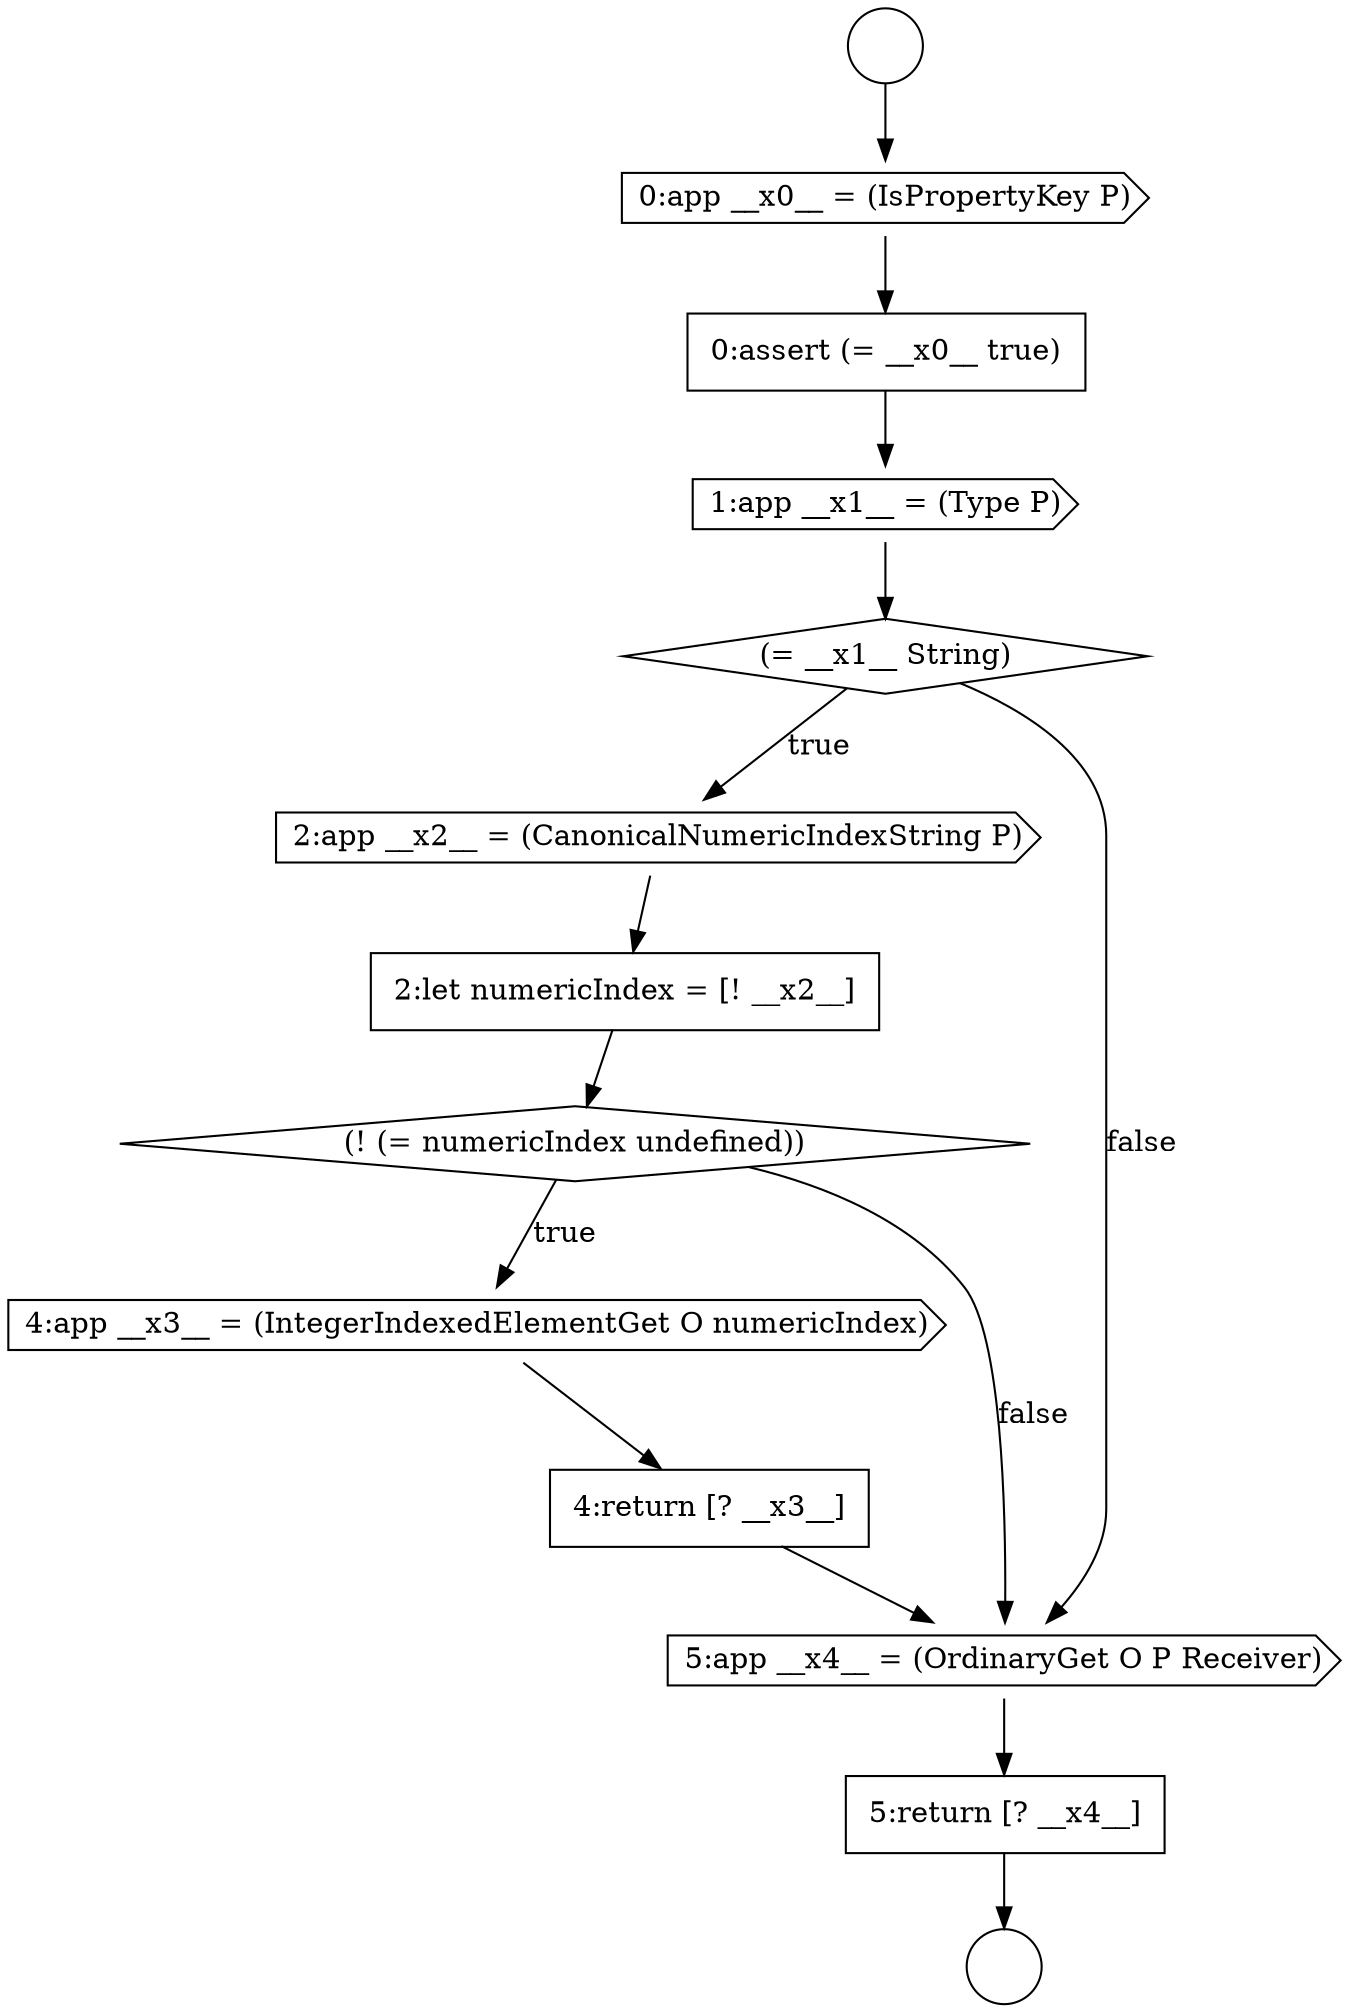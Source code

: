 digraph {
  node2676 [shape=circle label=" " color="black" fillcolor="white" style=filled]
  node2686 [shape=none, margin=0, label=<<font color="black">
    <table border="0" cellborder="1" cellspacing="0" cellpadding="10">
      <tr><td align="left">4:return [? __x3__]</td></tr>
    </table>
  </font>> color="black" fillcolor="white" style=filled]
  node2682 [shape=cds, label=<<font color="black">2:app __x2__ = (CanonicalNumericIndexString P)</font>> color="black" fillcolor="white" style=filled]
  node2685 [shape=cds, label=<<font color="black">4:app __x3__ = (IntegerIndexedElementGet O numericIndex)</font>> color="black" fillcolor="white" style=filled]
  node2681 [shape=diamond, label=<<font color="black">(= __x1__ String)</font>> color="black" fillcolor="white" style=filled]
  node2677 [shape=circle label=" " color="black" fillcolor="white" style=filled]
  node2679 [shape=none, margin=0, label=<<font color="black">
    <table border="0" cellborder="1" cellspacing="0" cellpadding="10">
      <tr><td align="left">0:assert (= __x0__ true)</td></tr>
    </table>
  </font>> color="black" fillcolor="white" style=filled]
  node2684 [shape=diamond, label=<<font color="black">(! (= numericIndex undefined))</font>> color="black" fillcolor="white" style=filled]
  node2678 [shape=cds, label=<<font color="black">0:app __x0__ = (IsPropertyKey P)</font>> color="black" fillcolor="white" style=filled]
  node2688 [shape=none, margin=0, label=<<font color="black">
    <table border="0" cellborder="1" cellspacing="0" cellpadding="10">
      <tr><td align="left">5:return [? __x4__]</td></tr>
    </table>
  </font>> color="black" fillcolor="white" style=filled]
  node2680 [shape=cds, label=<<font color="black">1:app __x1__ = (Type P)</font>> color="black" fillcolor="white" style=filled]
  node2683 [shape=none, margin=0, label=<<font color="black">
    <table border="0" cellborder="1" cellspacing="0" cellpadding="10">
      <tr><td align="left">2:let numericIndex = [! __x2__]</td></tr>
    </table>
  </font>> color="black" fillcolor="white" style=filled]
  node2687 [shape=cds, label=<<font color="black">5:app __x4__ = (OrdinaryGet O P Receiver)</font>> color="black" fillcolor="white" style=filled]
  node2679 -> node2680 [ color="black"]
  node2680 -> node2681 [ color="black"]
  node2676 -> node2678 [ color="black"]
  node2687 -> node2688 [ color="black"]
  node2681 -> node2682 [label=<<font color="black">true</font>> color="black"]
  node2681 -> node2687 [label=<<font color="black">false</font>> color="black"]
  node2684 -> node2685 [label=<<font color="black">true</font>> color="black"]
  node2684 -> node2687 [label=<<font color="black">false</font>> color="black"]
  node2678 -> node2679 [ color="black"]
  node2683 -> node2684 [ color="black"]
  node2686 -> node2687 [ color="black"]
  node2688 -> node2677 [ color="black"]
  node2682 -> node2683 [ color="black"]
  node2685 -> node2686 [ color="black"]
}

